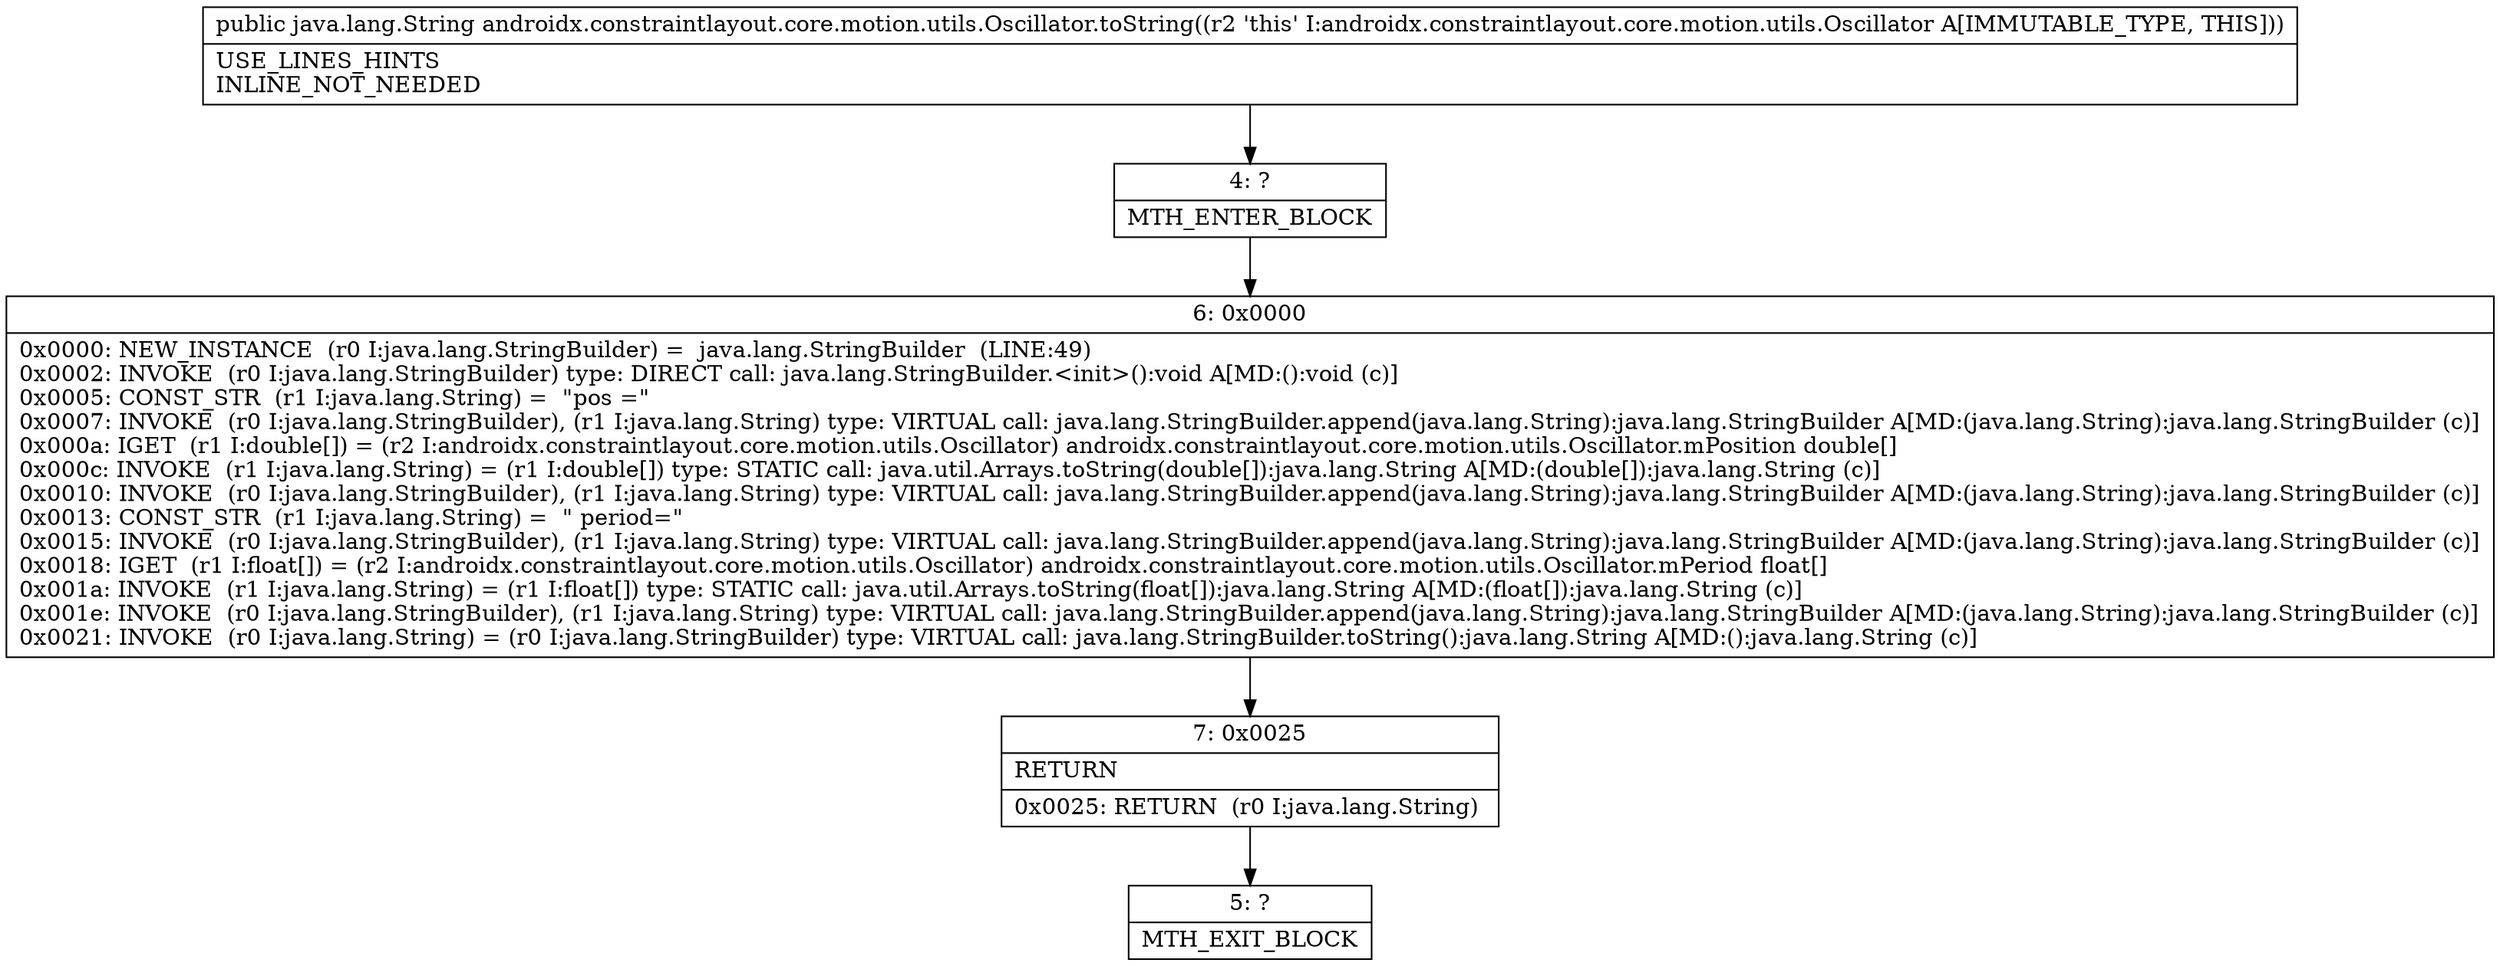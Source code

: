digraph "CFG forandroidx.constraintlayout.core.motion.utils.Oscillator.toString()Ljava\/lang\/String;" {
Node_4 [shape=record,label="{4\:\ ?|MTH_ENTER_BLOCK\l}"];
Node_6 [shape=record,label="{6\:\ 0x0000|0x0000: NEW_INSTANCE  (r0 I:java.lang.StringBuilder) =  java.lang.StringBuilder  (LINE:49)\l0x0002: INVOKE  (r0 I:java.lang.StringBuilder) type: DIRECT call: java.lang.StringBuilder.\<init\>():void A[MD:():void (c)]\l0x0005: CONST_STR  (r1 I:java.lang.String) =  \"pos =\" \l0x0007: INVOKE  (r0 I:java.lang.StringBuilder), (r1 I:java.lang.String) type: VIRTUAL call: java.lang.StringBuilder.append(java.lang.String):java.lang.StringBuilder A[MD:(java.lang.String):java.lang.StringBuilder (c)]\l0x000a: IGET  (r1 I:double[]) = (r2 I:androidx.constraintlayout.core.motion.utils.Oscillator) androidx.constraintlayout.core.motion.utils.Oscillator.mPosition double[] \l0x000c: INVOKE  (r1 I:java.lang.String) = (r1 I:double[]) type: STATIC call: java.util.Arrays.toString(double[]):java.lang.String A[MD:(double[]):java.lang.String (c)]\l0x0010: INVOKE  (r0 I:java.lang.StringBuilder), (r1 I:java.lang.String) type: VIRTUAL call: java.lang.StringBuilder.append(java.lang.String):java.lang.StringBuilder A[MD:(java.lang.String):java.lang.StringBuilder (c)]\l0x0013: CONST_STR  (r1 I:java.lang.String) =  \" period=\" \l0x0015: INVOKE  (r0 I:java.lang.StringBuilder), (r1 I:java.lang.String) type: VIRTUAL call: java.lang.StringBuilder.append(java.lang.String):java.lang.StringBuilder A[MD:(java.lang.String):java.lang.StringBuilder (c)]\l0x0018: IGET  (r1 I:float[]) = (r2 I:androidx.constraintlayout.core.motion.utils.Oscillator) androidx.constraintlayout.core.motion.utils.Oscillator.mPeriod float[] \l0x001a: INVOKE  (r1 I:java.lang.String) = (r1 I:float[]) type: STATIC call: java.util.Arrays.toString(float[]):java.lang.String A[MD:(float[]):java.lang.String (c)]\l0x001e: INVOKE  (r0 I:java.lang.StringBuilder), (r1 I:java.lang.String) type: VIRTUAL call: java.lang.StringBuilder.append(java.lang.String):java.lang.StringBuilder A[MD:(java.lang.String):java.lang.StringBuilder (c)]\l0x0021: INVOKE  (r0 I:java.lang.String) = (r0 I:java.lang.StringBuilder) type: VIRTUAL call: java.lang.StringBuilder.toString():java.lang.String A[MD:():java.lang.String (c)]\l}"];
Node_7 [shape=record,label="{7\:\ 0x0025|RETURN\l|0x0025: RETURN  (r0 I:java.lang.String) \l}"];
Node_5 [shape=record,label="{5\:\ ?|MTH_EXIT_BLOCK\l}"];
MethodNode[shape=record,label="{public java.lang.String androidx.constraintlayout.core.motion.utils.Oscillator.toString((r2 'this' I:androidx.constraintlayout.core.motion.utils.Oscillator A[IMMUTABLE_TYPE, THIS]))  | USE_LINES_HINTS\lINLINE_NOT_NEEDED\l}"];
MethodNode -> Node_4;Node_4 -> Node_6;
Node_6 -> Node_7;
Node_7 -> Node_5;
}

